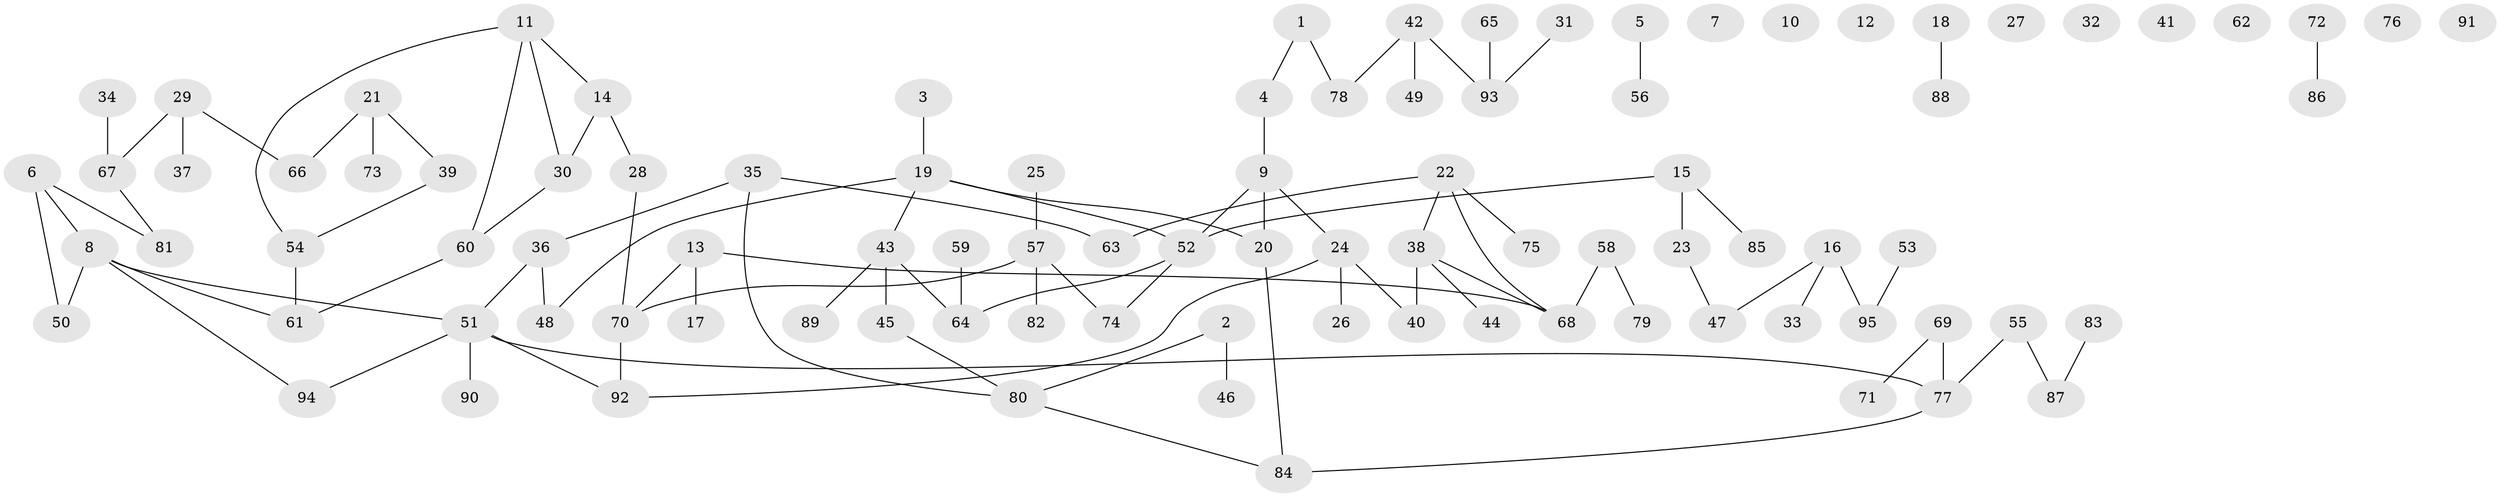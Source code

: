 // Generated by graph-tools (version 1.1) at 2025/25/03/09/25 03:25:23]
// undirected, 95 vertices, 99 edges
graph export_dot {
graph [start="1"]
  node [color=gray90,style=filled];
  1;
  2;
  3;
  4;
  5;
  6;
  7;
  8;
  9;
  10;
  11;
  12;
  13;
  14;
  15;
  16;
  17;
  18;
  19;
  20;
  21;
  22;
  23;
  24;
  25;
  26;
  27;
  28;
  29;
  30;
  31;
  32;
  33;
  34;
  35;
  36;
  37;
  38;
  39;
  40;
  41;
  42;
  43;
  44;
  45;
  46;
  47;
  48;
  49;
  50;
  51;
  52;
  53;
  54;
  55;
  56;
  57;
  58;
  59;
  60;
  61;
  62;
  63;
  64;
  65;
  66;
  67;
  68;
  69;
  70;
  71;
  72;
  73;
  74;
  75;
  76;
  77;
  78;
  79;
  80;
  81;
  82;
  83;
  84;
  85;
  86;
  87;
  88;
  89;
  90;
  91;
  92;
  93;
  94;
  95;
  1 -- 4;
  1 -- 78;
  2 -- 46;
  2 -- 80;
  3 -- 19;
  4 -- 9;
  5 -- 56;
  6 -- 8;
  6 -- 50;
  6 -- 81;
  8 -- 50;
  8 -- 51;
  8 -- 61;
  8 -- 94;
  9 -- 20;
  9 -- 24;
  9 -- 52;
  11 -- 14;
  11 -- 30;
  11 -- 54;
  11 -- 60;
  13 -- 17;
  13 -- 68;
  13 -- 70;
  14 -- 28;
  14 -- 30;
  15 -- 23;
  15 -- 52;
  15 -- 85;
  16 -- 33;
  16 -- 47;
  16 -- 95;
  18 -- 88;
  19 -- 20;
  19 -- 43;
  19 -- 48;
  19 -- 52;
  20 -- 84;
  21 -- 39;
  21 -- 66;
  21 -- 73;
  22 -- 38;
  22 -- 63;
  22 -- 68;
  22 -- 75;
  23 -- 47;
  24 -- 26;
  24 -- 40;
  24 -- 92;
  25 -- 57;
  28 -- 70;
  29 -- 37;
  29 -- 66;
  29 -- 67;
  30 -- 60;
  31 -- 93;
  34 -- 67;
  35 -- 36;
  35 -- 63;
  35 -- 80;
  36 -- 48;
  36 -- 51;
  38 -- 40;
  38 -- 44;
  38 -- 68;
  39 -- 54;
  42 -- 49;
  42 -- 78;
  42 -- 93;
  43 -- 45;
  43 -- 64;
  43 -- 89;
  45 -- 80;
  51 -- 77;
  51 -- 90;
  51 -- 92;
  51 -- 94;
  52 -- 64;
  52 -- 74;
  53 -- 95;
  54 -- 61;
  55 -- 77;
  55 -- 87;
  57 -- 70;
  57 -- 74;
  57 -- 82;
  58 -- 68;
  58 -- 79;
  59 -- 64;
  60 -- 61;
  65 -- 93;
  67 -- 81;
  69 -- 71;
  69 -- 77;
  70 -- 92;
  72 -- 86;
  77 -- 84;
  80 -- 84;
  83 -- 87;
}
